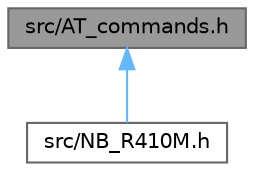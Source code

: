 digraph "src/AT_commands.h"
{
 // LATEX_PDF_SIZE
  bgcolor="transparent";
  edge [fontname=Helvetica,fontsize=10,labelfontname=Helvetica,labelfontsize=10];
  node [fontname=Helvetica,fontsize=10,shape=box,height=0.2,width=0.4];
  Node1 [label="src/AT_commands.h",height=0.2,width=0.4,color="gray40", fillcolor="grey60", style="filled", fontcolor="black",tooltip=".h file containing constants with AT commands for U-Blox R410M-02B"];
  Node1 -> Node2 [dir="back",color="steelblue1",style="solid"];
  Node2 [label="src/NB_R410M.h",height=0.2,width=0.4,color="grey40", fillcolor="white", style="filled",URL="$_n_b___r410_m_8h.html",tooltip="Library for uBlox SARA R410M LTE Cat M1/NB1 module."];
}
